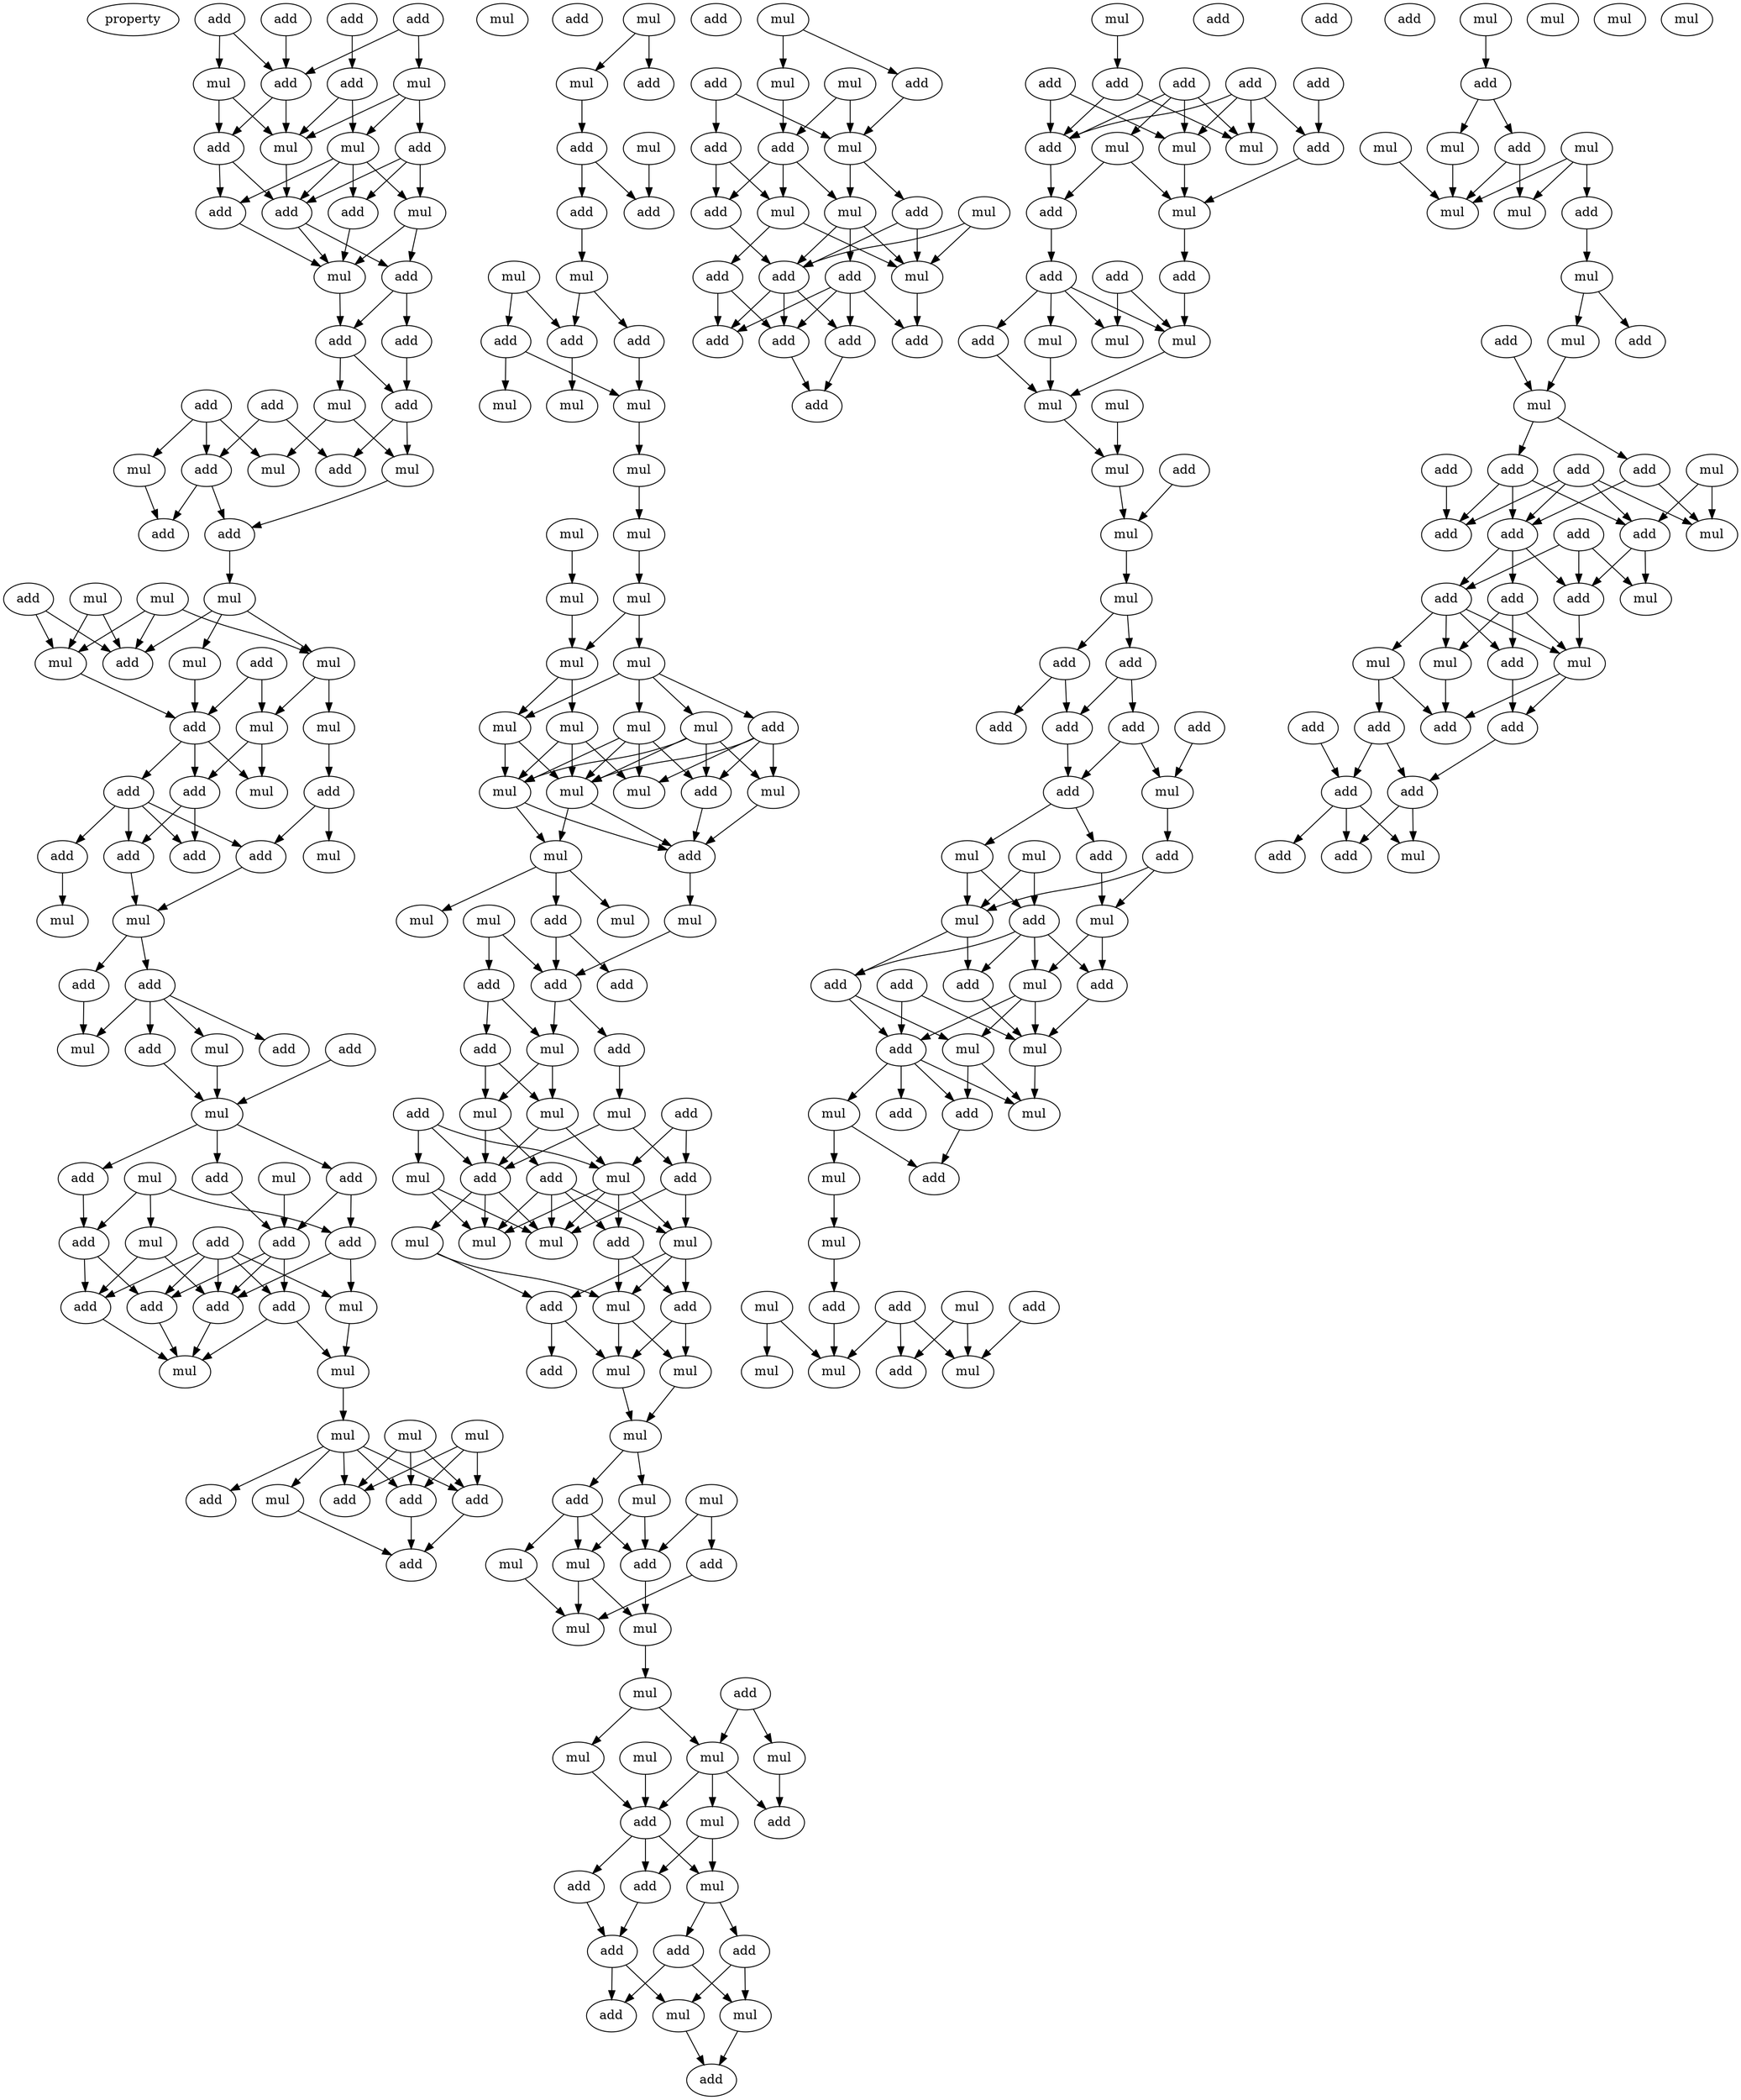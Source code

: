 digraph {
    node [fontcolor=black]
    property [mul=2,lf=1.8]
    0 [ label = add ];
    1 [ label = mul ];
    2 [ label = add ];
    3 [ label = add ];
    4 [ label = add ];
    5 [ label = mul ];
    6 [ label = add ];
    7 [ label = mul ];
    8 [ label = add ];
    9 [ label = mul ];
    10 [ label = add ];
    11 [ label = add ];
    12 [ label = mul ];
    13 [ label = add ];
    14 [ label = add ];
    15 [ label = mul ];
    16 [ label = add ];
    17 [ label = mul ];
    18 [ label = add ];
    19 [ label = add ];
    20 [ label = add ];
    21 [ label = mul ];
    22 [ label = add ];
    23 [ label = add ];
    24 [ label = add ];
    25 [ label = mul ];
    26 [ label = mul ];
    27 [ label = add ];
    28 [ label = mul ];
    29 [ label = add ];
    30 [ label = add ];
    31 [ label = add ];
    32 [ label = add ];
    33 [ label = mul ];
    34 [ label = add ];
    35 [ label = mul ];
    36 [ label = mul ];
    37 [ label = mul ];
    38 [ label = add ];
    39 [ label = mul ];
    40 [ label = add ];
    41 [ label = mul ];
    42 [ label = mul ];
    43 [ label = mul ];
    44 [ label = add ];
    45 [ label = add ];
    46 [ label = add ];
    47 [ label = mul ];
    48 [ label = add ];
    49 [ label = add ];
    50 [ label = mul ];
    51 [ label = add ];
    52 [ label = add ];
    53 [ label = add ];
    54 [ label = mul ];
    55 [ label = mul ];
    56 [ label = add ];
    57 [ label = add ];
    58 [ label = add ];
    59 [ label = mul ];
    60 [ label = add ];
    61 [ label = add ];
    62 [ label = mul ];
    63 [ label = mul ];
    64 [ label = mul ];
    65 [ label = add ];
    66 [ label = add ];
    67 [ label = mul ];
    68 [ label = add ];
    69 [ label = add ];
    70 [ label = mul ];
    71 [ label = add ];
    72 [ label = add ];
    73 [ label = add ];
    74 [ label = add ];
    75 [ label = mul ];
    76 [ label = add ];
    77 [ label = add ];
    78 [ label = add ];
    79 [ label = mul ];
    80 [ label = mul ];
    81 [ label = mul ];
    82 [ label = mul ];
    83 [ label = mul ];
    84 [ label = mul ];
    85 [ label = add ];
    86 [ label = add ];
    87 [ label = add ];
    88 [ label = add ];
    89 [ label = add ];
    90 [ label = mul ];
    91 [ label = mul ];
    92 [ label = add ];
    93 [ label = add ];
    94 [ label = mul ];
    95 [ label = add ];
    96 [ label = add ];
    97 [ label = mul ];
    98 [ label = mul ];
    99 [ label = add ];
    100 [ label = add ];
    101 [ label = add ];
    102 [ label = mul ];
    103 [ label = mul ];
    104 [ label = mul ];
    105 [ label = mul ];
    106 [ label = add ];
    107 [ label = mul ];
    108 [ label = mul ];
    109 [ label = mul ];
    110 [ label = mul ];
    111 [ label = mul ];
    112 [ label = mul ];
    113 [ label = mul ];
    114 [ label = mul ];
    115 [ label = mul ];
    116 [ label = add ];
    117 [ label = mul ];
    118 [ label = mul ];
    119 [ label = mul ];
    120 [ label = mul ];
    121 [ label = add ];
    122 [ label = mul ];
    123 [ label = mul ];
    124 [ label = add ];
    125 [ label = add ];
    126 [ label = mul ];
    127 [ label = mul ];
    128 [ label = mul ];
    129 [ label = mul ];
    130 [ label = add ];
    131 [ label = add ];
    132 [ label = add ];
    133 [ label = add ];
    134 [ label = add ];
    135 [ label = mul ];
    136 [ label = add ];
    137 [ label = mul ];
    138 [ label = add ];
    139 [ label = mul ];
    140 [ label = mul ];
    141 [ label = add ];
    142 [ label = mul ];
    143 [ label = add ];
    144 [ label = mul ];
    145 [ label = add ];
    146 [ label = mul ];
    147 [ label = mul ];
    148 [ label = add ];
    149 [ label = mul ];
    150 [ label = mul ];
    151 [ label = add ];
    152 [ label = mul ];
    153 [ label = add ];
    154 [ label = mul ];
    155 [ label = mul ];
    156 [ label = add ];
    157 [ label = mul ];
    158 [ label = add ];
    159 [ label = mul ];
    160 [ label = mul ];
    161 [ label = add ];
    162 [ label = mul ];
    163 [ label = mul ];
    164 [ label = add ];
    165 [ label = mul ];
    166 [ label = mul ];
    167 [ label = add ];
    168 [ label = mul ];
    169 [ label = mul ];
    170 [ label = mul ];
    171 [ label = mul ];
    172 [ label = mul ];
    173 [ label = add ];
    174 [ label = add ];
    175 [ label = mul ];
    176 [ label = mul ];
    177 [ label = add ];
    178 [ label = add ];
    179 [ label = add ];
    180 [ label = add ];
    181 [ label = add ];
    182 [ label = mul ];
    183 [ label = add ];
    184 [ label = mul ];
    185 [ label = add ];
    186 [ label = mul ];
    187 [ label = mul ];
    188 [ label = add ];
    189 [ label = mul ];
    190 [ label = add ];
    191 [ label = add ];
    192 [ label = mul ];
    193 [ label = add ];
    194 [ label = mul ];
    195 [ label = mul ];
    196 [ label = add ];
    197 [ label = mul ];
    198 [ label = add ];
    199 [ label = mul ];
    200 [ label = add ];
    201 [ label = add ];
    202 [ label = add ];
    203 [ label = add ];
    204 [ label = add ];
    205 [ label = add ];
    206 [ label = add ];
    207 [ label = add ];
    208 [ label = mul ];
    209 [ label = add ];
    210 [ label = add ];
    211 [ label = add ];
    212 [ label = add ];
    213 [ label = add ];
    214 [ label = mul ];
    215 [ label = add ];
    216 [ label = add ];
    217 [ label = mul ];
    218 [ label = mul ];
    219 [ label = add ];
    220 [ label = mul ];
    221 [ label = add ];
    222 [ label = add ];
    223 [ label = add ];
    224 [ label = mul ];
    225 [ label = add ];
    226 [ label = mul ];
    227 [ label = mul ];
    228 [ label = mul ];
    229 [ label = mul ];
    230 [ label = add ];
    231 [ label = mul ];
    232 [ label = mul ];
    233 [ label = add ];
    234 [ label = mul ];
    235 [ label = add ];
    236 [ label = add ];
    237 [ label = add ];
    238 [ label = add ];
    239 [ label = add ];
    240 [ label = add ];
    241 [ label = mul ];
    242 [ label = add ];
    243 [ label = add ];
    244 [ label = mul ];
    245 [ label = mul ];
    246 [ label = add ];
    247 [ label = add ];
    248 [ label = mul ];
    249 [ label = mul ];
    250 [ label = add ];
    251 [ label = add ];
    252 [ label = mul ];
    253 [ label = add ];
    254 [ label = add ];
    255 [ label = add ];
    256 [ label = mul ];
    257 [ label = mul ];
    258 [ label = mul ];
    259 [ label = add ];
    260 [ label = add ];
    261 [ label = mul ];
    262 [ label = mul ];
    263 [ label = add ];
    264 [ label = mul ];
    265 [ label = mul ];
    266 [ label = add ];
    267 [ label = add ];
    268 [ label = add ];
    269 [ label = mul ];
    270 [ label = add ];
    271 [ label = mul ];
    272 [ label = mul ];
    273 [ label = mul ];
    274 [ label = add ];
    275 [ label = add ];
    276 [ label = mul ];
    277 [ label = add ];
    278 [ label = mul ];
    279 [ label = mul ];
    280 [ label = mul ];
    281 [ label = add ];
    282 [ label = mul ];
    283 [ label = add ];
    284 [ label = mul ];
    285 [ label = mul ];
    286 [ label = mul ];
    287 [ label = mul ];
    288 [ label = add ];
    289 [ label = mul ];
    290 [ label = add ];
    291 [ label = mul ];
    292 [ label = add ];
    293 [ label = mul ];
    294 [ label = add ];
    295 [ label = add ];
    296 [ label = add ];
    297 [ label = add ];
    298 [ label = add ];
    299 [ label = mul ];
    300 [ label = add ];
    301 [ label = add ];
    302 [ label = add ];
    303 [ label = add ];
    304 [ label = add ];
    305 [ label = mul ];
    306 [ label = mul ];
    307 [ label = add ];
    308 [ label = mul ];
    309 [ label = mul ];
    310 [ label = add ];
    311 [ label = add ];
    312 [ label = add ];
    313 [ label = mul ];
    314 [ label = add ];
    315 [ label = add ];
    316 [ label = add ];
    317 [ label = add ];
    318 [ label = add ];
    319 [ label = mul ];
    0 -> 5 [ name = 0 ];
    0 -> 8 [ name = 1 ];
    2 -> 7 [ name = 2 ];
    2 -> 8 [ name = 3 ];
    3 -> 6 [ name = 4 ];
    4 -> 8 [ name = 5 ];
    5 -> 9 [ name = 6 ];
    5 -> 11 [ name = 7 ];
    5 -> 12 [ name = 8 ];
    6 -> 9 [ name = 9 ];
    6 -> 12 [ name = 10 ];
    7 -> 10 [ name = 11 ];
    7 -> 12 [ name = 12 ];
    8 -> 10 [ name = 13 ];
    8 -> 12 [ name = 14 ];
    9 -> 13 [ name = 15 ];
    9 -> 14 [ name = 16 ];
    9 -> 15 [ name = 17 ];
    9 -> 16 [ name = 18 ];
    10 -> 13 [ name = 19 ];
    10 -> 14 [ name = 20 ];
    11 -> 13 [ name = 21 ];
    11 -> 15 [ name = 22 ];
    11 -> 16 [ name = 23 ];
    12 -> 13 [ name = 24 ];
    13 -> 17 [ name = 25 ];
    13 -> 18 [ name = 26 ];
    14 -> 17 [ name = 27 ];
    15 -> 17 [ name = 28 ];
    15 -> 18 [ name = 29 ];
    16 -> 17 [ name = 30 ];
    17 -> 19 [ name = 31 ];
    18 -> 19 [ name = 32 ];
    18 -> 20 [ name = 33 ];
    19 -> 21 [ name = 34 ];
    19 -> 22 [ name = 35 ];
    20 -> 22 [ name = 36 ];
    21 -> 26 [ name = 37 ];
    21 -> 28 [ name = 38 ];
    22 -> 28 [ name = 39 ];
    22 -> 29 [ name = 40 ];
    23 -> 25 [ name = 41 ];
    23 -> 26 [ name = 42 ];
    23 -> 27 [ name = 43 ];
    24 -> 27 [ name = 44 ];
    24 -> 29 [ name = 45 ];
    25 -> 31 [ name = 46 ];
    27 -> 30 [ name = 47 ];
    27 -> 31 [ name = 48 ];
    28 -> 30 [ name = 49 ];
    30 -> 35 [ name = 50 ];
    32 -> 40 [ name = 51 ];
    32 -> 41 [ name = 52 ];
    33 -> 39 [ name = 53 ];
    33 -> 40 [ name = 54 ];
    33 -> 41 [ name = 55 ];
    35 -> 37 [ name = 56 ];
    35 -> 39 [ name = 57 ];
    35 -> 40 [ name = 58 ];
    36 -> 40 [ name = 59 ];
    36 -> 41 [ name = 60 ];
    37 -> 44 [ name = 61 ];
    38 -> 43 [ name = 62 ];
    38 -> 44 [ name = 63 ];
    39 -> 42 [ name = 64 ];
    39 -> 43 [ name = 65 ];
    41 -> 44 [ name = 66 ];
    42 -> 48 [ name = 67 ];
    43 -> 45 [ name = 68 ];
    43 -> 47 [ name = 69 ];
    44 -> 45 [ name = 70 ];
    44 -> 46 [ name = 71 ];
    44 -> 47 [ name = 72 ];
    45 -> 49 [ name = 73 ];
    45 -> 51 [ name = 74 ];
    46 -> 49 [ name = 75 ];
    46 -> 51 [ name = 76 ];
    46 -> 52 [ name = 77 ];
    46 -> 53 [ name = 78 ];
    48 -> 50 [ name = 79 ];
    48 -> 53 [ name = 80 ];
    49 -> 54 [ name = 81 ];
    52 -> 55 [ name = 82 ];
    53 -> 54 [ name = 83 ];
    54 -> 56 [ name = 84 ];
    54 -> 57 [ name = 85 ];
    56 -> 59 [ name = 86 ];
    57 -> 59 [ name = 87 ];
    57 -> 60 [ name = 88 ];
    57 -> 61 [ name = 89 ];
    57 -> 62 [ name = 90 ];
    58 -> 63 [ name = 91 ];
    61 -> 63 [ name = 92 ];
    62 -> 63 [ name = 93 ];
    63 -> 65 [ name = 94 ];
    63 -> 66 [ name = 95 ];
    63 -> 68 [ name = 96 ];
    64 -> 70 [ name = 97 ];
    64 -> 71 [ name = 98 ];
    64 -> 73 [ name = 99 ];
    65 -> 73 [ name = 100 ];
    66 -> 72 [ name = 101 ];
    67 -> 72 [ name = 102 ];
    68 -> 71 [ name = 103 ];
    68 -> 72 [ name = 104 ];
    69 -> 74 [ name = 105 ];
    69 -> 75 [ name = 106 ];
    69 -> 76 [ name = 107 ];
    69 -> 77 [ name = 108 ];
    69 -> 78 [ name = 109 ];
    70 -> 74 [ name = 110 ];
    70 -> 77 [ name = 111 ];
    71 -> 74 [ name = 112 ];
    71 -> 75 [ name = 113 ];
    72 -> 74 [ name = 114 ];
    72 -> 76 [ name = 115 ];
    72 -> 78 [ name = 116 ];
    73 -> 76 [ name = 117 ];
    73 -> 77 [ name = 118 ];
    74 -> 80 [ name = 119 ];
    75 -> 79 [ name = 120 ];
    76 -> 80 [ name = 121 ];
    77 -> 80 [ name = 122 ];
    78 -> 79 [ name = 123 ];
    78 -> 80 [ name = 124 ];
    79 -> 83 [ name = 125 ];
    81 -> 85 [ name = 126 ];
    81 -> 86 [ name = 127 ];
    81 -> 88 [ name = 128 ];
    82 -> 85 [ name = 129 ];
    82 -> 86 [ name = 130 ];
    82 -> 88 [ name = 131 ];
    83 -> 84 [ name = 132 ];
    83 -> 85 [ name = 133 ];
    83 -> 86 [ name = 134 ];
    83 -> 87 [ name = 135 ];
    83 -> 88 [ name = 136 ];
    84 -> 89 [ name = 137 ];
    86 -> 89 [ name = 138 ];
    88 -> 89 [ name = 139 ];
    90 -> 91 [ name = 140 ];
    90 -> 92 [ name = 141 ];
    91 -> 93 [ name = 142 ];
    93 -> 95 [ name = 143 ];
    93 -> 96 [ name = 144 ];
    94 -> 96 [ name = 145 ];
    95 -> 98 [ name = 146 ];
    97 -> 99 [ name = 147 ];
    97 -> 101 [ name = 148 ];
    98 -> 100 [ name = 149 ];
    98 -> 101 [ name = 150 ];
    99 -> 102 [ name = 151 ];
    99 -> 103 [ name = 152 ];
    100 -> 103 [ name = 153 ];
    101 -> 104 [ name = 154 ];
    103 -> 105 [ name = 155 ];
    105 -> 107 [ name = 156 ];
    107 -> 110 [ name = 157 ];
    108 -> 109 [ name = 158 ];
    109 -> 111 [ name = 159 ];
    110 -> 111 [ name = 160 ];
    110 -> 112 [ name = 161 ];
    111 -> 114 [ name = 162 ];
    111 -> 117 [ name = 163 ];
    112 -> 113 [ name = 164 ];
    112 -> 115 [ name = 165 ];
    112 -> 116 [ name = 166 ];
    112 -> 117 [ name = 167 ];
    113 -> 118 [ name = 168 ];
    113 -> 120 [ name = 169 ];
    113 -> 121 [ name = 170 ];
    113 -> 122 [ name = 171 ];
    114 -> 119 [ name = 172 ];
    114 -> 120 [ name = 173 ];
    114 -> 122 [ name = 174 ];
    115 -> 119 [ name = 175 ];
    115 -> 120 [ name = 176 ];
    115 -> 121 [ name = 177 ];
    115 -> 122 [ name = 178 ];
    116 -> 118 [ name = 179 ];
    116 -> 119 [ name = 180 ];
    116 -> 120 [ name = 181 ];
    116 -> 121 [ name = 182 ];
    117 -> 120 [ name = 183 ];
    117 -> 122 [ name = 184 ];
    118 -> 124 [ name = 185 ];
    120 -> 123 [ name = 186 ];
    120 -> 124 [ name = 187 ];
    121 -> 124 [ name = 188 ];
    122 -> 123 [ name = 189 ];
    122 -> 124 [ name = 190 ];
    123 -> 125 [ name = 191 ];
    123 -> 127 [ name = 192 ];
    123 -> 128 [ name = 193 ];
    124 -> 126 [ name = 194 ];
    125 -> 131 [ name = 195 ];
    125 -> 132 [ name = 196 ];
    126 -> 132 [ name = 197 ];
    129 -> 130 [ name = 198 ];
    129 -> 132 [ name = 199 ];
    130 -> 133 [ name = 200 ];
    130 -> 135 [ name = 201 ];
    132 -> 134 [ name = 202 ];
    132 -> 135 [ name = 203 ];
    133 -> 137 [ name = 204 ];
    133 -> 139 [ name = 205 ];
    134 -> 140 [ name = 206 ];
    135 -> 137 [ name = 207 ];
    135 -> 139 [ name = 208 ];
    136 -> 143 [ name = 209 ];
    136 -> 144 [ name = 210 ];
    137 -> 141 [ name = 211 ];
    137 -> 145 [ name = 212 ];
    138 -> 141 [ name = 213 ];
    138 -> 142 [ name = 214 ];
    138 -> 144 [ name = 215 ];
    139 -> 141 [ name = 216 ];
    139 -> 144 [ name = 217 ];
    140 -> 141 [ name = 218 ];
    140 -> 143 [ name = 219 ];
    141 -> 146 [ name = 220 ];
    141 -> 147 [ name = 221 ];
    141 -> 150 [ name = 222 ];
    142 -> 146 [ name = 223 ];
    142 -> 150 [ name = 224 ];
    143 -> 146 [ name = 225 ];
    143 -> 149 [ name = 226 ];
    144 -> 146 [ name = 227 ];
    144 -> 148 [ name = 228 ];
    144 -> 149 [ name = 229 ];
    144 -> 150 [ name = 230 ];
    145 -> 146 [ name = 231 ];
    145 -> 148 [ name = 232 ];
    145 -> 149 [ name = 233 ];
    145 -> 150 [ name = 234 ];
    147 -> 152 [ name = 235 ];
    147 -> 153 [ name = 236 ];
    148 -> 151 [ name = 237 ];
    148 -> 152 [ name = 238 ];
    149 -> 151 [ name = 239 ];
    149 -> 152 [ name = 240 ];
    149 -> 153 [ name = 241 ];
    151 -> 154 [ name = 242 ];
    151 -> 155 [ name = 243 ];
    152 -> 154 [ name = 244 ];
    152 -> 155 [ name = 245 ];
    153 -> 154 [ name = 246 ];
    153 -> 156 [ name = 247 ];
    154 -> 157 [ name = 248 ];
    155 -> 157 [ name = 249 ];
    157 -> 158 [ name = 250 ];
    157 -> 159 [ name = 251 ];
    158 -> 161 [ name = 252 ];
    158 -> 162 [ name = 253 ];
    158 -> 163 [ name = 254 ];
    159 -> 161 [ name = 255 ];
    159 -> 163 [ name = 256 ];
    160 -> 161 [ name = 257 ];
    160 -> 164 [ name = 258 ];
    161 -> 165 [ name = 259 ];
    162 -> 166 [ name = 260 ];
    163 -> 165 [ name = 261 ];
    163 -> 166 [ name = 262 ];
    164 -> 166 [ name = 263 ];
    165 -> 168 [ name = 264 ];
    167 -> 170 [ name = 265 ];
    167 -> 171 [ name = 266 ];
    168 -> 169 [ name = 267 ];
    168 -> 170 [ name = 268 ];
    169 -> 173 [ name = 269 ];
    170 -> 173 [ name = 270 ];
    170 -> 174 [ name = 271 ];
    170 -> 175 [ name = 272 ];
    171 -> 174 [ name = 273 ];
    172 -> 173 [ name = 274 ];
    173 -> 176 [ name = 275 ];
    173 -> 177 [ name = 276 ];
    173 -> 178 [ name = 277 ];
    175 -> 176 [ name = 278 ];
    175 -> 177 [ name = 279 ];
    176 -> 179 [ name = 280 ];
    176 -> 181 [ name = 281 ];
    177 -> 180 [ name = 282 ];
    178 -> 180 [ name = 283 ];
    179 -> 182 [ name = 284 ];
    179 -> 183 [ name = 285 ];
    180 -> 183 [ name = 286 ];
    180 -> 184 [ name = 287 ];
    181 -> 182 [ name = 288 ];
    181 -> 184 [ name = 289 ];
    182 -> 185 [ name = 290 ];
    184 -> 185 [ name = 291 ];
    186 -> 189 [ name = 292 ];
    186 -> 190 [ name = 293 ];
    187 -> 192 [ name = 294 ];
    187 -> 193 [ name = 295 ];
    188 -> 191 [ name = 296 ];
    188 -> 192 [ name = 297 ];
    189 -> 193 [ name = 298 ];
    190 -> 192 [ name = 299 ];
    191 -> 194 [ name = 300 ];
    191 -> 198 [ name = 301 ];
    192 -> 195 [ name = 302 ];
    192 -> 196 [ name = 303 ];
    193 -> 194 [ name = 304 ];
    193 -> 195 [ name = 305 ];
    193 -> 198 [ name = 306 ];
    194 -> 199 [ name = 307 ];
    194 -> 200 [ name = 308 ];
    195 -> 199 [ name = 309 ];
    195 -> 201 [ name = 310 ];
    195 -> 202 [ name = 311 ];
    196 -> 199 [ name = 312 ];
    196 -> 202 [ name = 313 ];
    197 -> 199 [ name = 314 ];
    197 -> 202 [ name = 315 ];
    198 -> 202 [ name = 316 ];
    199 -> 206 [ name = 317 ];
    200 -> 203 [ name = 318 ];
    200 -> 204 [ name = 319 ];
    201 -> 203 [ name = 320 ];
    201 -> 204 [ name = 321 ];
    201 -> 205 [ name = 322 ];
    201 -> 206 [ name = 323 ];
    202 -> 203 [ name = 324 ];
    202 -> 204 [ name = 325 ];
    202 -> 205 [ name = 326 ];
    203 -> 207 [ name = 327 ];
    205 -> 207 [ name = 328 ];
    208 -> 212 [ name = 329 ];
    209 -> 214 [ name = 330 ];
    209 -> 216 [ name = 331 ];
    209 -> 217 [ name = 332 ];
    209 -> 218 [ name = 333 ];
    210 -> 216 [ name = 334 ];
    210 -> 218 [ name = 335 ];
    211 -> 214 [ name = 336 ];
    211 -> 215 [ name = 337 ];
    211 -> 216 [ name = 338 ];
    211 -> 218 [ name = 339 ];
    212 -> 214 [ name = 340 ];
    212 -> 216 [ name = 341 ];
    213 -> 215 [ name = 342 ];
    215 -> 220 [ name = 343 ];
    216 -> 219 [ name = 344 ];
    217 -> 219 [ name = 345 ];
    217 -> 220 [ name = 346 ];
    218 -> 220 [ name = 347 ];
    219 -> 222 [ name = 348 ];
    220 -> 221 [ name = 349 ];
    221 -> 226 [ name = 350 ];
    222 -> 224 [ name = 351 ];
    222 -> 225 [ name = 352 ];
    222 -> 226 [ name = 353 ];
    222 -> 227 [ name = 354 ];
    223 -> 226 [ name = 355 ];
    223 -> 227 [ name = 356 ];
    224 -> 228 [ name = 357 ];
    225 -> 228 [ name = 358 ];
    226 -> 228 [ name = 359 ];
    228 -> 231 [ name = 360 ];
    229 -> 231 [ name = 361 ];
    230 -> 232 [ name = 362 ];
    231 -> 232 [ name = 363 ];
    232 -> 234 [ name = 364 ];
    234 -> 235 [ name = 365 ];
    234 -> 236 [ name = 366 ];
    235 -> 237 [ name = 367 ];
    235 -> 239 [ name = 368 ];
    236 -> 237 [ name = 369 ];
    236 -> 238 [ name = 370 ];
    237 -> 242 [ name = 371 ];
    238 -> 241 [ name = 372 ];
    238 -> 242 [ name = 373 ];
    240 -> 241 [ name = 374 ];
    241 -> 243 [ name = 375 ];
    242 -> 245 [ name = 376 ];
    242 -> 246 [ name = 377 ];
    243 -> 248 [ name = 378 ];
    243 -> 249 [ name = 379 ];
    244 -> 247 [ name = 380 ];
    244 -> 248 [ name = 381 ];
    245 -> 247 [ name = 382 ];
    245 -> 248 [ name = 383 ];
    246 -> 249 [ name = 384 ];
    247 -> 250 [ name = 385 ];
    247 -> 251 [ name = 386 ];
    247 -> 252 [ name = 387 ];
    247 -> 254 [ name = 388 ];
    248 -> 250 [ name = 389 ];
    248 -> 254 [ name = 390 ];
    249 -> 251 [ name = 391 ];
    249 -> 252 [ name = 392 ];
    250 -> 255 [ name = 393 ];
    250 -> 257 [ name = 394 ];
    251 -> 256 [ name = 395 ];
    252 -> 255 [ name = 396 ];
    252 -> 256 [ name = 397 ];
    252 -> 257 [ name = 398 ];
    253 -> 255 [ name = 399 ];
    253 -> 256 [ name = 400 ];
    254 -> 256 [ name = 401 ];
    255 -> 258 [ name = 402 ];
    255 -> 259 [ name = 403 ];
    255 -> 260 [ name = 404 ];
    255 -> 261 [ name = 405 ];
    256 -> 258 [ name = 406 ];
    257 -> 258 [ name = 407 ];
    257 -> 260 [ name = 408 ];
    260 -> 263 [ name = 409 ];
    261 -> 262 [ name = 410 ];
    261 -> 263 [ name = 411 ];
    262 -> 264 [ name = 412 ];
    264 -> 268 [ name = 413 ];
    265 -> 271 [ name = 414 ];
    265 -> 272 [ name = 415 ];
    266 -> 273 [ name = 416 ];
    267 -> 270 [ name = 417 ];
    267 -> 271 [ name = 418 ];
    267 -> 273 [ name = 419 ];
    268 -> 271 [ name = 420 ];
    269 -> 270 [ name = 421 ];
    269 -> 273 [ name = 422 ];
    276 -> 277 [ name = 423 ];
    277 -> 280 [ name = 424 ];
    277 -> 281 [ name = 425 ];
    279 -> 284 [ name = 426 ];
    280 -> 284 [ name = 427 ];
    281 -> 284 [ name = 428 ];
    281 -> 285 [ name = 429 ];
    282 -> 283 [ name = 430 ];
    282 -> 284 [ name = 431 ];
    282 -> 285 [ name = 432 ];
    283 -> 286 [ name = 433 ];
    286 -> 289 [ name = 434 ];
    286 -> 290 [ name = 435 ];
    288 -> 291 [ name = 436 ];
    289 -> 291 [ name = 437 ];
    291 -> 292 [ name = 438 ];
    291 -> 296 [ name = 439 ];
    292 -> 297 [ name = 440 ];
    292 -> 298 [ name = 441 ];
    292 -> 300 [ name = 442 ];
    293 -> 298 [ name = 443 ];
    293 -> 299 [ name = 444 ];
    294 -> 297 [ name = 445 ];
    295 -> 297 [ name = 446 ];
    295 -> 298 [ name = 447 ];
    295 -> 299 [ name = 448 ];
    295 -> 300 [ name = 449 ];
    296 -> 299 [ name = 450 ];
    296 -> 300 [ name = 451 ];
    298 -> 303 [ name = 452 ];
    298 -> 305 [ name = 453 ];
    300 -> 302 [ name = 454 ];
    300 -> 303 [ name = 455 ];
    300 -> 304 [ name = 456 ];
    301 -> 303 [ name = 457 ];
    301 -> 304 [ name = 458 ];
    301 -> 305 [ name = 459 ];
    302 -> 307 [ name = 460 ];
    302 -> 308 [ name = 461 ];
    302 -> 309 [ name = 462 ];
    303 -> 308 [ name = 463 ];
    304 -> 306 [ name = 464 ];
    304 -> 307 [ name = 465 ];
    304 -> 308 [ name = 466 ];
    304 -> 309 [ name = 467 ];
    306 -> 312 [ name = 468 ];
    306 -> 314 [ name = 469 ];
    307 -> 310 [ name = 470 ];
    308 -> 310 [ name = 471 ];
    308 -> 312 [ name = 472 ];
    309 -> 312 [ name = 473 ];
    310 -> 315 [ name = 474 ];
    311 -> 316 [ name = 475 ];
    314 -> 315 [ name = 476 ];
    314 -> 316 [ name = 477 ];
    315 -> 318 [ name = 478 ];
    315 -> 319 [ name = 479 ];
    316 -> 317 [ name = 480 ];
    316 -> 318 [ name = 481 ];
    316 -> 319 [ name = 482 ];
}
